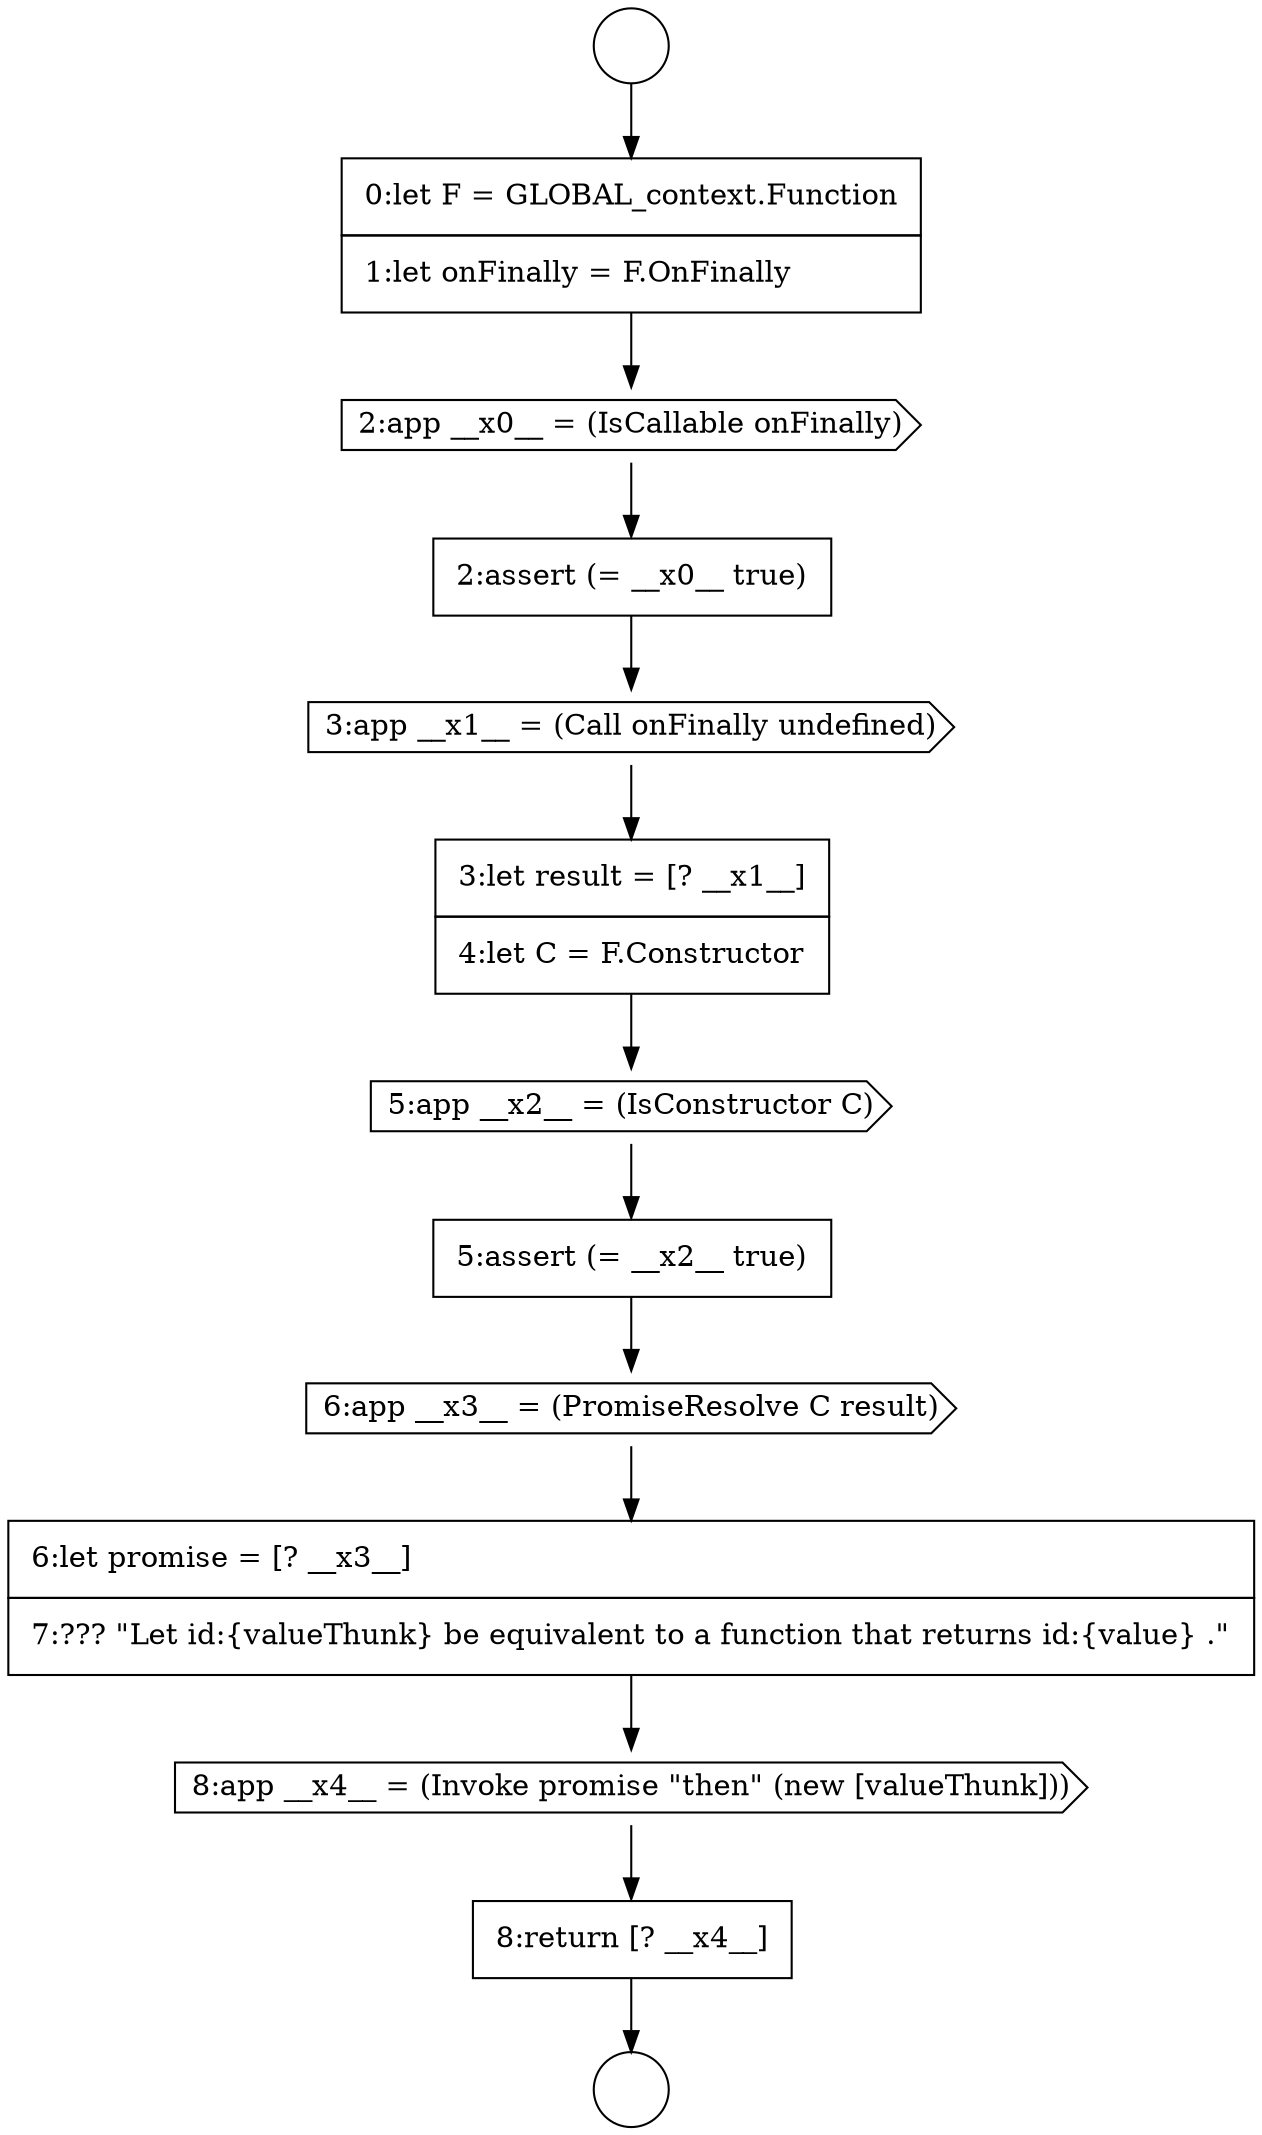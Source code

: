 digraph {
  node19081 [shape=none, margin=0, label=<<font color="black">
    <table border="0" cellborder="1" cellspacing="0" cellpadding="10">
      <tr><td align="left">3:let result = [? __x1__]</td></tr>
      <tr><td align="left">4:let C = F.Constructor</td></tr>
    </table>
  </font>> color="black" fillcolor="white" style=filled]
  node19076 [shape=circle label=" " color="black" fillcolor="white" style=filled]
  node19078 [shape=cds, label=<<font color="black">2:app __x0__ = (IsCallable onFinally)</font>> color="black" fillcolor="white" style=filled]
  node19082 [shape=cds, label=<<font color="black">5:app __x2__ = (IsConstructor C)</font>> color="black" fillcolor="white" style=filled]
  node19075 [shape=circle label=" " color="black" fillcolor="white" style=filled]
  node19080 [shape=cds, label=<<font color="black">3:app __x1__ = (Call onFinally undefined)</font>> color="black" fillcolor="white" style=filled]
  node19079 [shape=none, margin=0, label=<<font color="black">
    <table border="0" cellborder="1" cellspacing="0" cellpadding="10">
      <tr><td align="left">2:assert (= __x0__ true)</td></tr>
    </table>
  </font>> color="black" fillcolor="white" style=filled]
  node19084 [shape=cds, label=<<font color="black">6:app __x3__ = (PromiseResolve C result)</font>> color="black" fillcolor="white" style=filled]
  node19085 [shape=none, margin=0, label=<<font color="black">
    <table border="0" cellborder="1" cellspacing="0" cellpadding="10">
      <tr><td align="left">6:let promise = [? __x3__]</td></tr>
      <tr><td align="left">7:??? &quot;Let id:{valueThunk} be equivalent to a function that returns id:{value} .&quot;</td></tr>
    </table>
  </font>> color="black" fillcolor="white" style=filled]
  node19086 [shape=cds, label=<<font color="black">8:app __x4__ = (Invoke promise &quot;then&quot; (new [valueThunk]))</font>> color="black" fillcolor="white" style=filled]
  node19083 [shape=none, margin=0, label=<<font color="black">
    <table border="0" cellborder="1" cellspacing="0" cellpadding="10">
      <tr><td align="left">5:assert (= __x2__ true)</td></tr>
    </table>
  </font>> color="black" fillcolor="white" style=filled]
  node19087 [shape=none, margin=0, label=<<font color="black">
    <table border="0" cellborder="1" cellspacing="0" cellpadding="10">
      <tr><td align="left">8:return [? __x4__]</td></tr>
    </table>
  </font>> color="black" fillcolor="white" style=filled]
  node19077 [shape=none, margin=0, label=<<font color="black">
    <table border="0" cellborder="1" cellspacing="0" cellpadding="10">
      <tr><td align="left">0:let F = GLOBAL_context.Function</td></tr>
      <tr><td align="left">1:let onFinally = F.OnFinally</td></tr>
    </table>
  </font>> color="black" fillcolor="white" style=filled]
  node19086 -> node19087 [ color="black"]
  node19085 -> node19086 [ color="black"]
  node19087 -> node19076 [ color="black"]
  node19075 -> node19077 [ color="black"]
  node19084 -> node19085 [ color="black"]
  node19083 -> node19084 [ color="black"]
  node19081 -> node19082 [ color="black"]
  node19078 -> node19079 [ color="black"]
  node19079 -> node19080 [ color="black"]
  node19077 -> node19078 [ color="black"]
  node19080 -> node19081 [ color="black"]
  node19082 -> node19083 [ color="black"]
}
